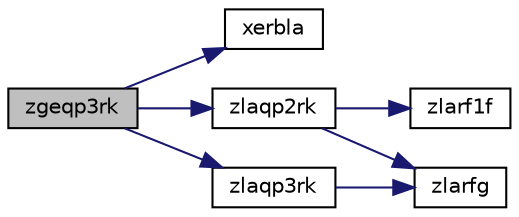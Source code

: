 digraph "zgeqp3rk"
{
 // LATEX_PDF_SIZE
  edge [fontname="Helvetica",fontsize="10",labelfontname="Helvetica",labelfontsize="10"];
  node [fontname="Helvetica",fontsize="10",shape=record];
  rankdir="LR";
  Node1 [label="zgeqp3rk",height=0.2,width=0.4,color="black", fillcolor="grey75", style="filled", fontcolor="black",tooltip="ZGEQP3RK computes a truncated Householder QR factorization with column pivoting of a complex m-by-n m..."];
  Node1 -> Node2 [color="midnightblue",fontsize="10",style="solid",fontname="Helvetica"];
  Node2 [label="xerbla",height=0.2,width=0.4,color="black", fillcolor="white", style="filled",URL="$xerbla_8f.html#a377ee61015baf8dea7770b3a404b1c07",tooltip="XERBLA"];
  Node1 -> Node3 [color="midnightblue",fontsize="10",style="solid",fontname="Helvetica"];
  Node3 [label="zlaqp2rk",height=0.2,width=0.4,color="black", fillcolor="white", style="filled",URL="$zlaqp2rk_8f.html#a1b04f7e45cd3e130cb057895e02f9aee",tooltip="ZLAQP2RK computes truncated QR factorization with column pivoting of a complex matrix block using Lev..."];
  Node3 -> Node4 [color="midnightblue",fontsize="10",style="solid",fontname="Helvetica"];
  Node4 [label="zlarf1f",height=0.2,width=0.4,color="black", fillcolor="white", style="filled",URL="$zlarf1f_8f.html#a48cd67b51ff589c1f2e0a9bf2b2c84ad",tooltip="ZLARF1F applies an elementary reflector to a general rectangular"];
  Node3 -> Node5 [color="midnightblue",fontsize="10",style="solid",fontname="Helvetica"];
  Node5 [label="zlarfg",height=0.2,width=0.4,color="black", fillcolor="white", style="filled",URL="$zlarfg_8f.html#af496f956f05bac0668fed468230355c7",tooltip="ZLARFG generates an elementary reflector (Householder matrix)."];
  Node1 -> Node6 [color="midnightblue",fontsize="10",style="solid",fontname="Helvetica"];
  Node6 [label="zlaqp3rk",height=0.2,width=0.4,color="black", fillcolor="white", style="filled",URL="$zlaqp3rk_8f.html#a805507bc87c359edc76f0cb3324fb357",tooltip="ZLAQP3RK computes a step of truncated QR factorization with column pivoting of a complex m-by-n matri..."];
  Node6 -> Node5 [color="midnightblue",fontsize="10",style="solid",fontname="Helvetica"];
}
